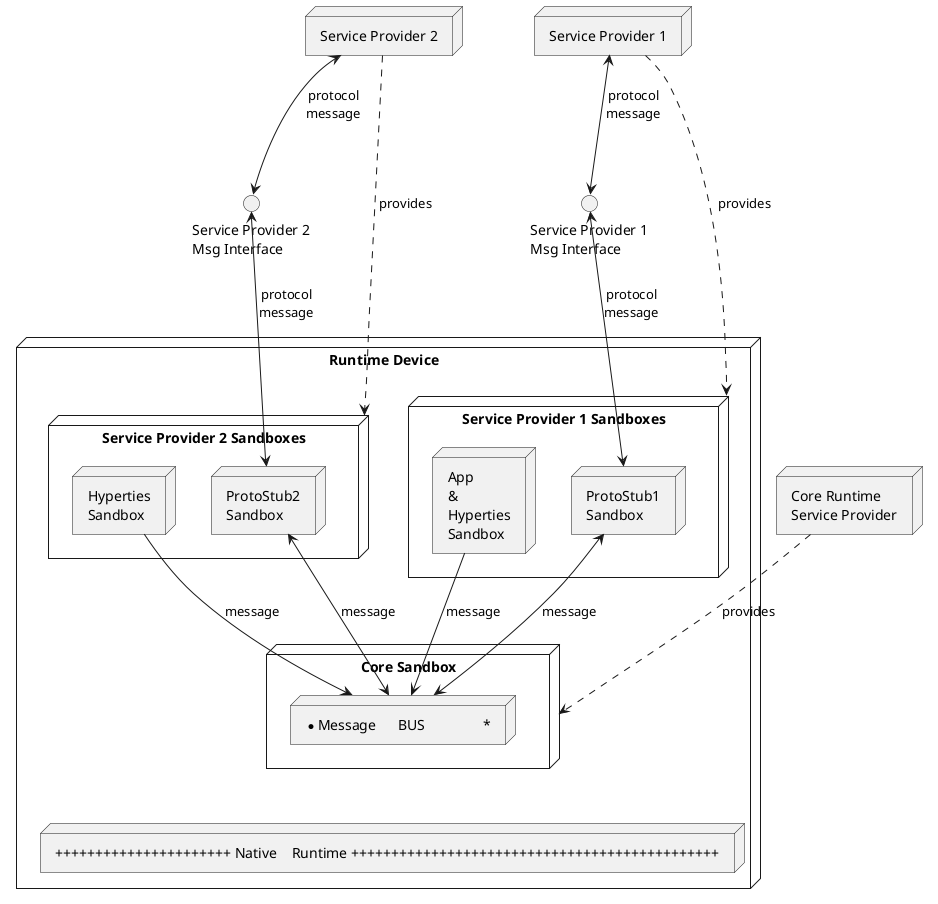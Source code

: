 @startuml "Runtime_Architecture_high_level.png"


node "Service Provider 1" as SP1 {
}

() "Service Provider 1\nMsg Interface" as SP1I


node "Service Provider 2" as SP2 {
}

() "Service Provider 2\nMsg Interface" as SP2I

node "Core Runtime\nService Provider" as RunSP {
	
}


node "Runtime Device" as rt {


 node "Service Provider 1 Sandboxes" as SP1Sand {

 node "App\n&\nHyperties\nSandbox" as H1Sand {

	 }

 node "ProtoStub1\nSandbox" as Proto1Sand {

 }




 }

node "Service Provider 2 Sandboxes" as SP2Sand {

 node "Hyperties\nSandbox" as H2Sand {
	 }

 
 node "ProtoStub2\nSandbox" as Proto2Sand {

  }


 }

SP1Sand <..up- SP1 : provides
SP2Sand <..up- SP2 : provides


SP1 <-down-> SP1I : protocol\nmessage
SP1I <-down-> Proto1Sand : protocol\nmessage

SP2 <-down-> SP2I : protocol\nmessage
SP2I <-down-> Proto2Sand : protocol\nmessage

node "Core Sandbox" as core {

 node "*            Message      BUS                *" as Bus 

}

 H1Sand -> Bus : message

 H2Sand -> Bus : message

 Bus <-up-> Proto1Sand : message

 Bus <-up-> Proto2Sand : message


RunSP ..> core : provides

node "++++++++++++++++++++++ Native    Runtime ++++++++++++++++++++++++++++++++++++++++++++++" as native {
	
	}

}

native -[hidden]up- core

@enduml
